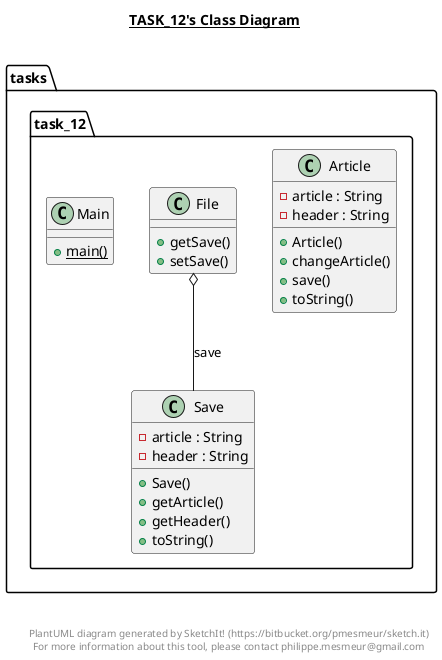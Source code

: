 @startuml

title __TASK_12's Class Diagram__\n

  namespace tasks.task_12 {
      class tasks.task_12.Article {
          - article : String
          - header : String
          + Article()
          + changeArticle()
          + save()
          + toString()
      }
    }

  

  namespace tasks.task_12 {
      class tasks.task_12.File {
          + getSave()
          + setSave()
      }
    }

  

  namespace tasks.task_12 {
      class tasks.task_12.Main {
          {static} + main()
      }
    }

  

  namespace tasks.task_12 {
      class tasks.task_12.Save {
          - article : String
          - header : String
          + Save()
          + getArticle()
          + getHeader()
          + toString()
      }
  }
  

  tasks.task_12.File o-- tasks.task_12.Save : save


right footer


PlantUML diagram generated by SketchIt! (https://bitbucket.org/pmesmeur/sketch.it)
For more information about this tool, please contact philippe.mesmeur@gmail.com
endfooter

@enduml
